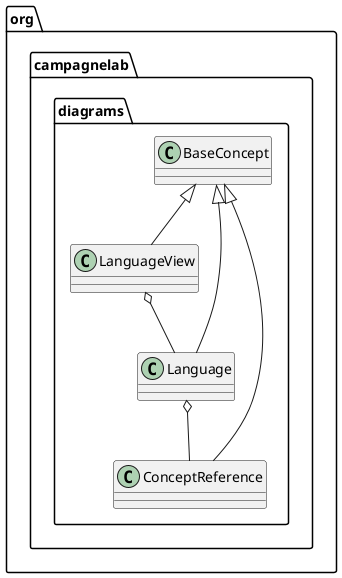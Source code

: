 @startuml

package org.campagnelab.diagrams {

class LanguageView {
}
BaseConcept <|-- LanguageView 
LanguageView o-- Language


class ConceptReference {
}
BaseConcept <|-- ConceptReference 


class Language {
}
BaseConcept <|-- Language 
Language o-- ConceptReference

}
@enduml

